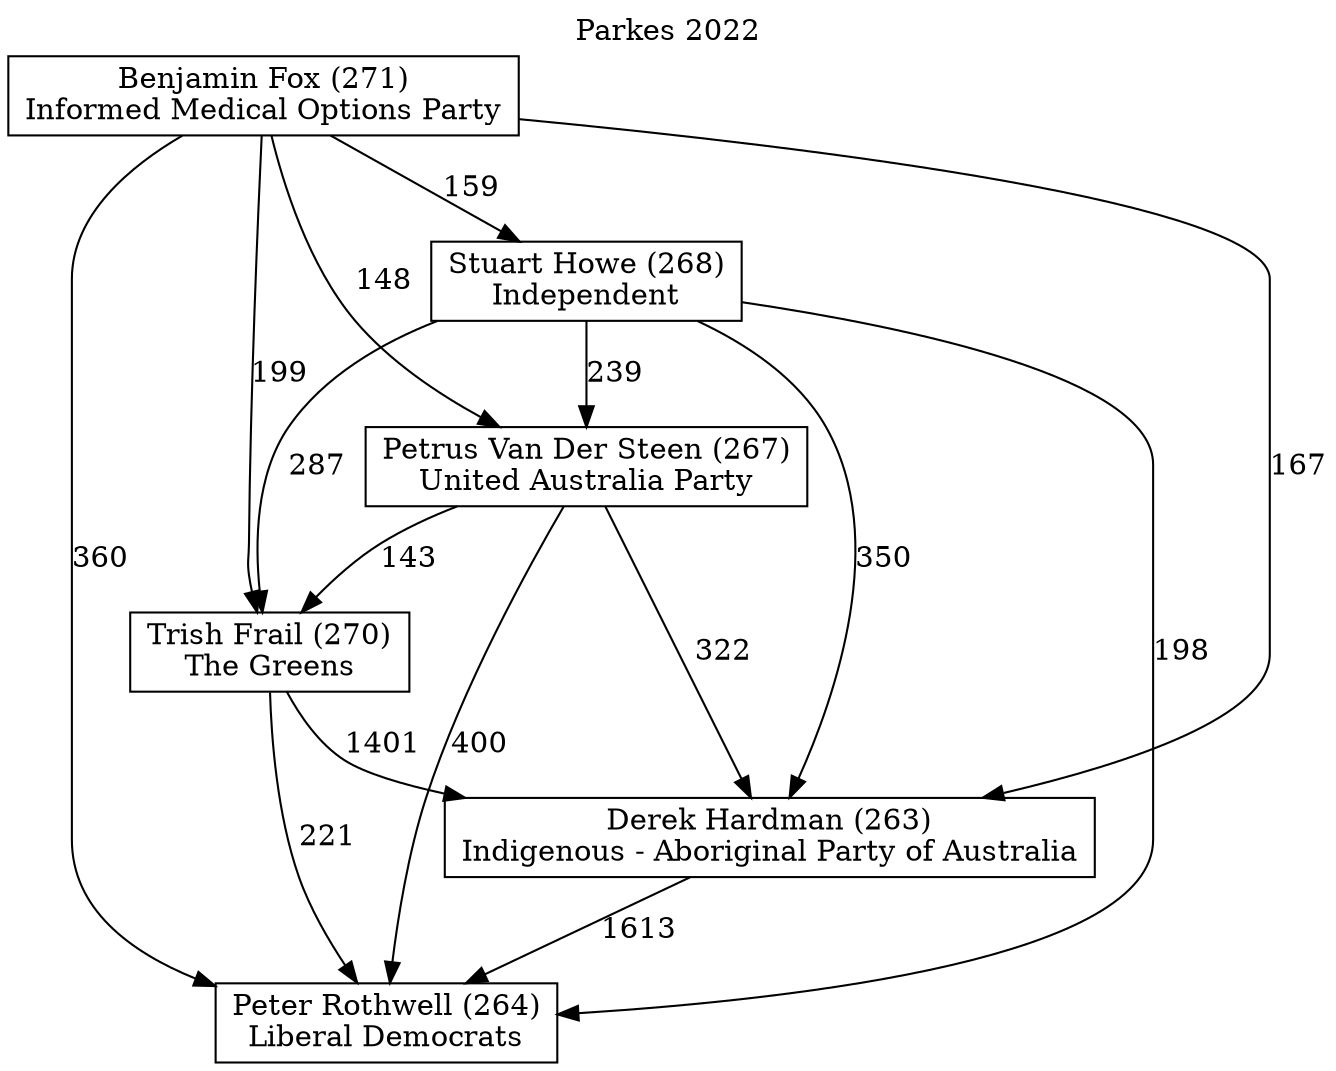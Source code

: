 // House preference flow
digraph "Peter Rothwell (264)_Parkes_2022" {
	graph [label="Parkes 2022" labelloc=t mclimit=10]
	node [shape=box]
	"Peter Rothwell (264)" [label="Peter Rothwell (264)
Liberal Democrats"]
	"Derek Hardman (263)" [label="Derek Hardman (263)
Indigenous - Aboriginal Party of Australia"]
	"Trish Frail (270)" [label="Trish Frail (270)
The Greens"]
	"Petrus Van Der Steen (267)" [label="Petrus Van Der Steen (267)
United Australia Party"]
	"Stuart Howe (268)" [label="Stuart Howe (268)
Independent"]
	"Benjamin Fox (271)" [label="Benjamin Fox (271)
Informed Medical Options Party"]
	"Derek Hardman (263)" -> "Peter Rothwell (264)" [label=1613]
	"Trish Frail (270)" -> "Derek Hardman (263)" [label=1401]
	"Petrus Van Der Steen (267)" -> "Trish Frail (270)" [label=143]
	"Stuart Howe (268)" -> "Petrus Van Der Steen (267)" [label=239]
	"Benjamin Fox (271)" -> "Stuart Howe (268)" [label=159]
	"Trish Frail (270)" -> "Peter Rothwell (264)" [label=221]
	"Petrus Van Der Steen (267)" -> "Peter Rothwell (264)" [label=400]
	"Stuart Howe (268)" -> "Peter Rothwell (264)" [label=198]
	"Benjamin Fox (271)" -> "Peter Rothwell (264)" [label=360]
	"Benjamin Fox (271)" -> "Petrus Van Der Steen (267)" [label=148]
	"Stuart Howe (268)" -> "Trish Frail (270)" [label=287]
	"Benjamin Fox (271)" -> "Trish Frail (270)" [label=199]
	"Petrus Van Der Steen (267)" -> "Derek Hardman (263)" [label=322]
	"Stuart Howe (268)" -> "Derek Hardman (263)" [label=350]
	"Benjamin Fox (271)" -> "Derek Hardman (263)" [label=167]
}
